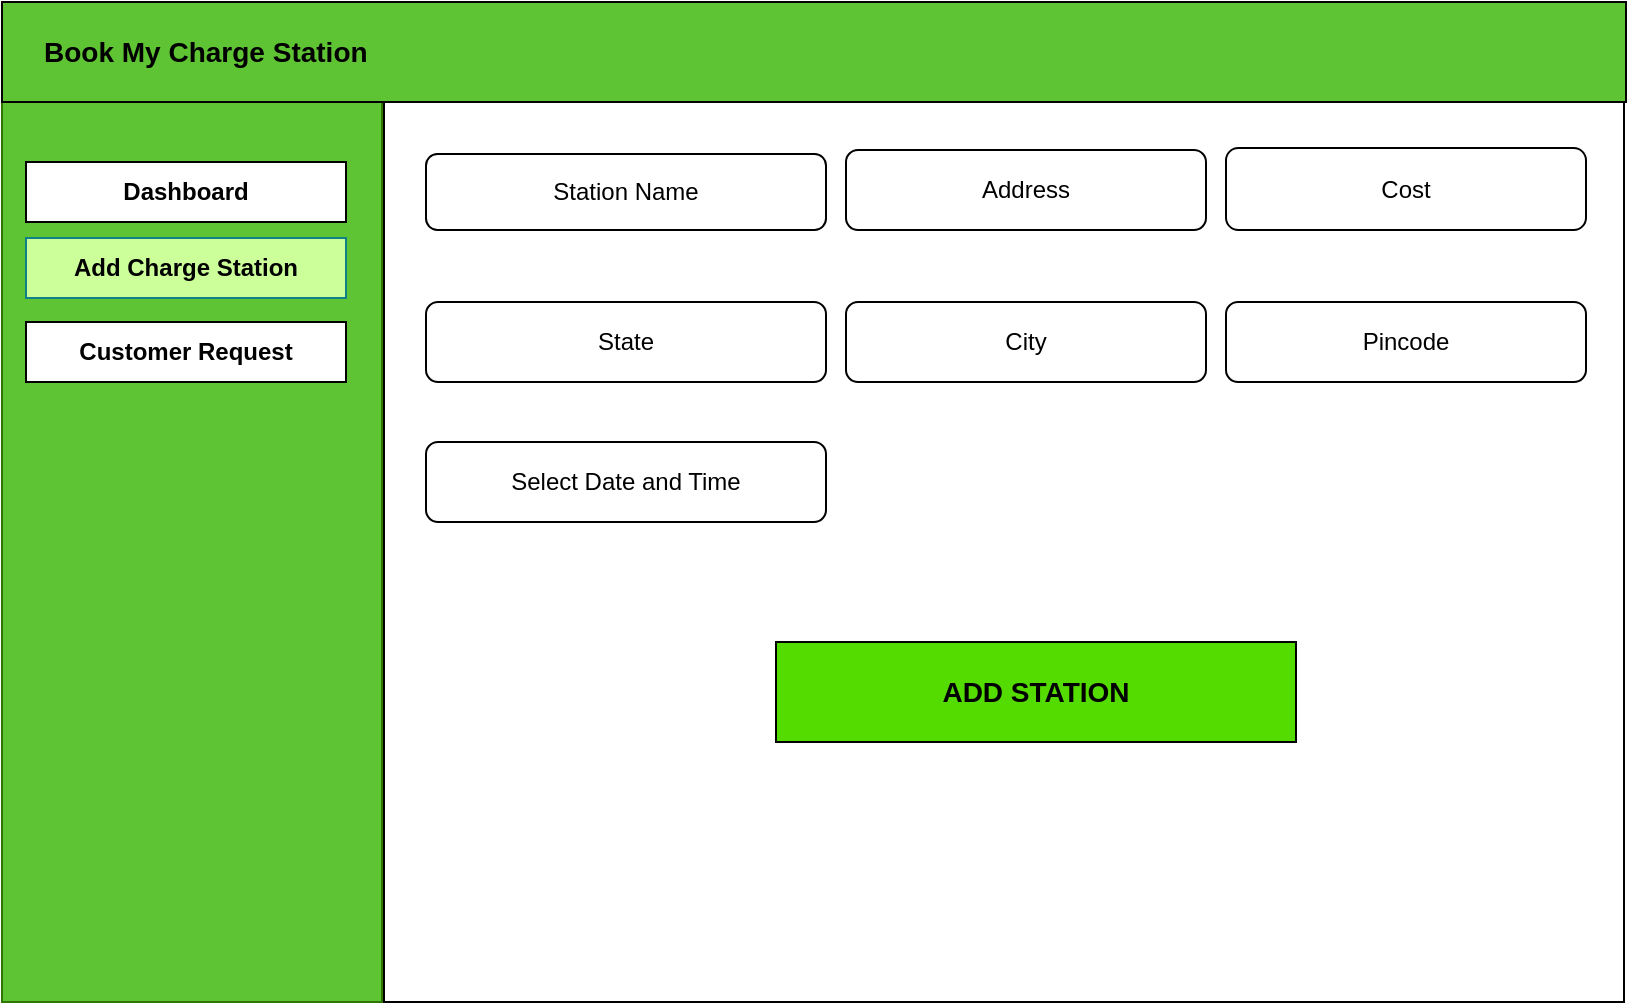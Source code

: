 <mxfile version="22.1.2" type="google">
  <diagram name="Page-1" id="ycpEvNfKLPFe-0tDsVEB">
    <mxGraphModel grid="1" page="1" gridSize="10" guides="1" tooltips="1" connect="1" arrows="1" fold="1" pageScale="1" pageWidth="850" pageHeight="1100" math="0" shadow="0">
      <root>
        <mxCell id="0" />
        <mxCell id="1" parent="0" />
        <mxCell id="nUOHIScazb6lLkhSrCj9-2" value="" style="rounded=0;whiteSpace=wrap;html=1;fillColor=#5FC433;strokeColor=#2D7600;fontColor=#ffffff;" vertex="1" parent="1">
          <mxGeometry x="38" y="80" width="190" height="450" as="geometry" />
        </mxCell>
        <mxCell id="nUOHIScazb6lLkhSrCj9-4" value="Text" style="text;html=1;strokeColor=none;fillColor=none;align=center;verticalAlign=middle;whiteSpace=wrap;rounded=0;" vertex="1" parent="1">
          <mxGeometry x="420" y="240" width="60" height="30" as="geometry" />
        </mxCell>
        <UserObject label="" id="nUOHIScazb6lLkhSrCj9-7">
          <mxCell style="rounded=0;whiteSpace=wrap;html=1;" vertex="1" parent="1">
            <mxGeometry x="229" y="80" width="620" height="450" as="geometry" />
          </mxCell>
        </UserObject>
        <mxCell id="nUOHIScazb6lLkhSrCj9-8" value="Station Name" style="rounded=1;whiteSpace=wrap;html=1;" vertex="1" parent="1">
          <mxGeometry x="250" y="106" width="200" height="38" as="geometry" />
        </mxCell>
        <mxCell id="nUOHIScazb6lLkhSrCj9-11" value="Address" style="rounded=1;whiteSpace=wrap;html=1;" vertex="1" parent="1">
          <mxGeometry x="460" y="104" width="180" height="40" as="geometry" />
        </mxCell>
        <mxCell id="nUOHIScazb6lLkhSrCj9-12" value="Cost" style="rounded=1;whiteSpace=wrap;html=1;" vertex="1" parent="1">
          <mxGeometry x="650" y="103" width="180" height="41" as="geometry" />
        </mxCell>
        <mxCell id="nUOHIScazb6lLkhSrCj9-13" value="State" style="rounded=1;whiteSpace=wrap;html=1;" vertex="1" parent="1">
          <mxGeometry x="250" y="180" width="200" height="40" as="geometry" />
        </mxCell>
        <mxCell id="nUOHIScazb6lLkhSrCj9-14" value="Pincode" style="rounded=1;whiteSpace=wrap;html=1;" vertex="1" parent="1">
          <mxGeometry x="650" y="180" width="180" height="40" as="geometry" />
        </mxCell>
        <mxCell id="nUOHIScazb6lLkhSrCj9-15" value="City" style="rounded=1;whiteSpace=wrap;html=1;" vertex="1" parent="1">
          <mxGeometry x="460" y="180" width="180" height="40" as="geometry" />
        </mxCell>
        <mxCell id="nUOHIScazb6lLkhSrCj9-17" value="Select Date and Time" style="rounded=1;whiteSpace=wrap;html=1;" vertex="1" parent="1">
          <mxGeometry x="250" y="250" width="200" height="40" as="geometry" />
        </mxCell>
        <mxCell id="nUOHIScazb6lLkhSrCj9-19" value="Add Charge Station" style="rounded=0;whiteSpace=wrap;html=1;fontStyle=1;fillColor=#CCFF99;strokeColor=#0e8088;" vertex="1" parent="1">
          <mxGeometry x="50" y="148" width="160" height="30" as="geometry" />
        </mxCell>
        <mxCell id="nUOHIScazb6lLkhSrCj9-21" value="Dashboard" style="rounded=0;whiteSpace=wrap;html=1;strokeWidth=1;perimeterSpacing=1;fontStyle=1" vertex="1" parent="1">
          <mxGeometry x="50" y="110" width="160" height="30" as="geometry" />
        </mxCell>
        <mxCell id="nUOHIScazb6lLkhSrCj9-26" value="Customer Request" style="rounded=0;whiteSpace=wrap;html=1;fontStyle=1" vertex="1" parent="1">
          <mxGeometry x="50" y="190" width="160" height="30" as="geometry" />
        </mxCell>
        <mxCell id="nUOHIScazb6lLkhSrCj9-28" value="&lt;b&gt;&lt;font style=&quot;font-size: 14px;&quot;&gt;ADD STATION&lt;/font&gt;&lt;/b&gt;" style="rounded=0;whiteSpace=wrap;html=1;fillColor=#54DB00;" vertex="1" parent="1">
          <mxGeometry x="425" y="350" width="260" height="50" as="geometry" />
        </mxCell>
        <mxCell id="056ZAy3VkUbGgrHlQEHY-1" value="" style="rounded=0;whiteSpace=wrap;html=1;fillColor=#5FC433;" vertex="1" parent="1">
          <mxGeometry x="38" y="30" width="812" height="50" as="geometry" />
        </mxCell>
        <mxCell id="056ZAy3VkUbGgrHlQEHY-3" value="Book My Charge Station" style="text;html=1;strokeColor=none;fillColor=none;align=left;verticalAlign=middle;whiteSpace=wrap;rounded=0;fontStyle=1;fontSize=14;" vertex="1" parent="1">
          <mxGeometry x="57" y="40" width="190" height="30" as="geometry" />
        </mxCell>
      </root>
    </mxGraphModel>
  </diagram>
</mxfile>
